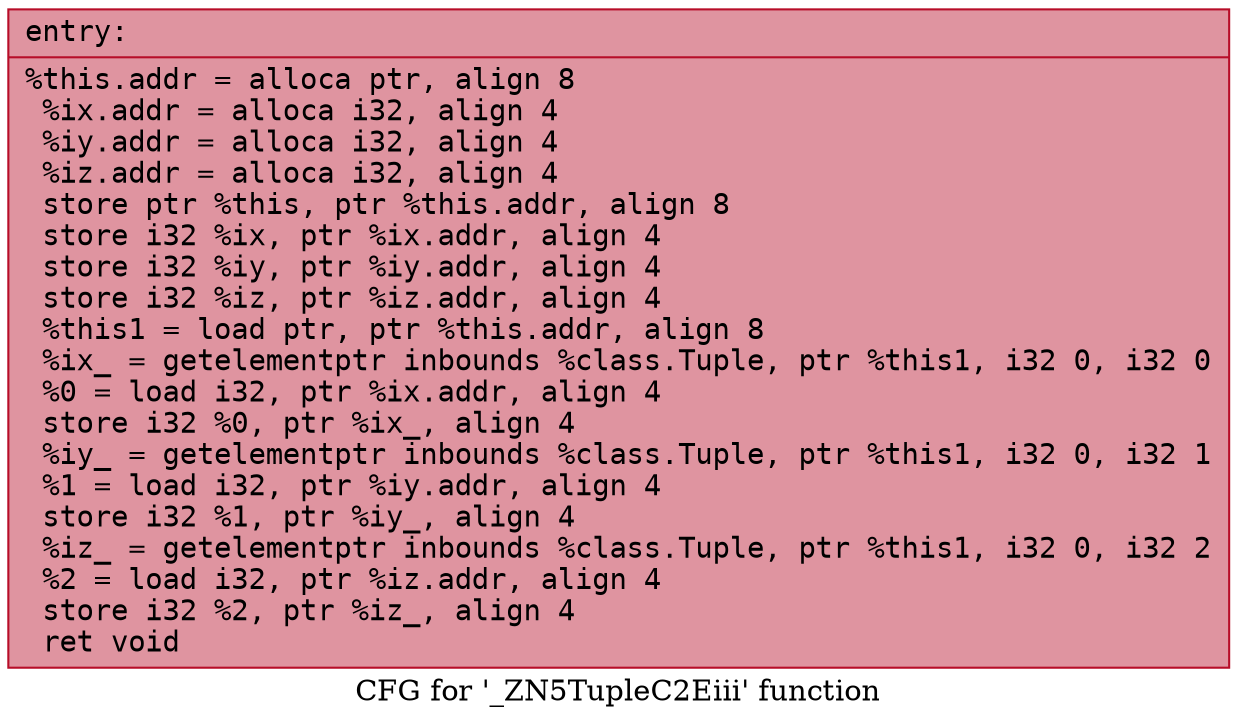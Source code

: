 digraph "CFG for '_ZN5TupleC2Eiii' function" {
	label="CFG for '_ZN5TupleC2Eiii' function";

	Node0x560dc9ff6c80 [shape=record,color="#b70d28ff", style=filled, fillcolor="#b70d2870" fontname="Courier",label="{entry:\l|  %this.addr = alloca ptr, align 8\l  %ix.addr = alloca i32, align 4\l  %iy.addr = alloca i32, align 4\l  %iz.addr = alloca i32, align 4\l  store ptr %this, ptr %this.addr, align 8\l  store i32 %ix, ptr %ix.addr, align 4\l  store i32 %iy, ptr %iy.addr, align 4\l  store i32 %iz, ptr %iz.addr, align 4\l  %this1 = load ptr, ptr %this.addr, align 8\l  %ix_ = getelementptr inbounds %class.Tuple, ptr %this1, i32 0, i32 0\l  %0 = load i32, ptr %ix.addr, align 4\l  store i32 %0, ptr %ix_, align 4\l  %iy_ = getelementptr inbounds %class.Tuple, ptr %this1, i32 0, i32 1\l  %1 = load i32, ptr %iy.addr, align 4\l  store i32 %1, ptr %iy_, align 4\l  %iz_ = getelementptr inbounds %class.Tuple, ptr %this1, i32 0, i32 2\l  %2 = load i32, ptr %iz.addr, align 4\l  store i32 %2, ptr %iz_, align 4\l  ret void\l}"];
}
